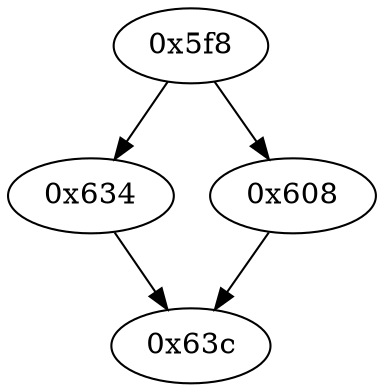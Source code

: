 strict digraph "" {
	"0x634"	 [opcode="[u'mov', u'orr']"];
	"0x63c"	 [opcode="[u'push', u'mov', u'ldr', u'add', u'bl', u'mov', u'pop']"];
	"0x634" -> "0x63c";
	"0x608"	 [opcode="[u'cmp', u'mov', u'sub', u'sub', u'umull', u'and', u'lsr', u'rrx', u'add', u'add', u'b']"];
	"0x608" -> "0x63c";
	"0x5f8"	 [opcode="[u'ldr', u'ldrb', u'cmp', u'b']"];
	"0x5f8" -> "0x634";
	"0x5f8" -> "0x608";
}
